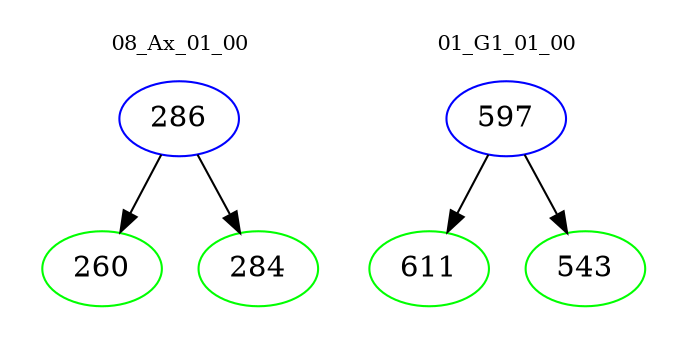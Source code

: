 digraph{
subgraph cluster_0 {
color = white
label = "08_Ax_01_00";
fontsize=10;
T0_286 [label="286", color="blue"]
T0_286 -> T0_260 [color="black"]
T0_260 [label="260", color="green"]
T0_286 -> T0_284 [color="black"]
T0_284 [label="284", color="green"]
}
subgraph cluster_1 {
color = white
label = "01_G1_01_00";
fontsize=10;
T1_597 [label="597", color="blue"]
T1_597 -> T1_611 [color="black"]
T1_611 [label="611", color="green"]
T1_597 -> T1_543 [color="black"]
T1_543 [label="543", color="green"]
}
}

